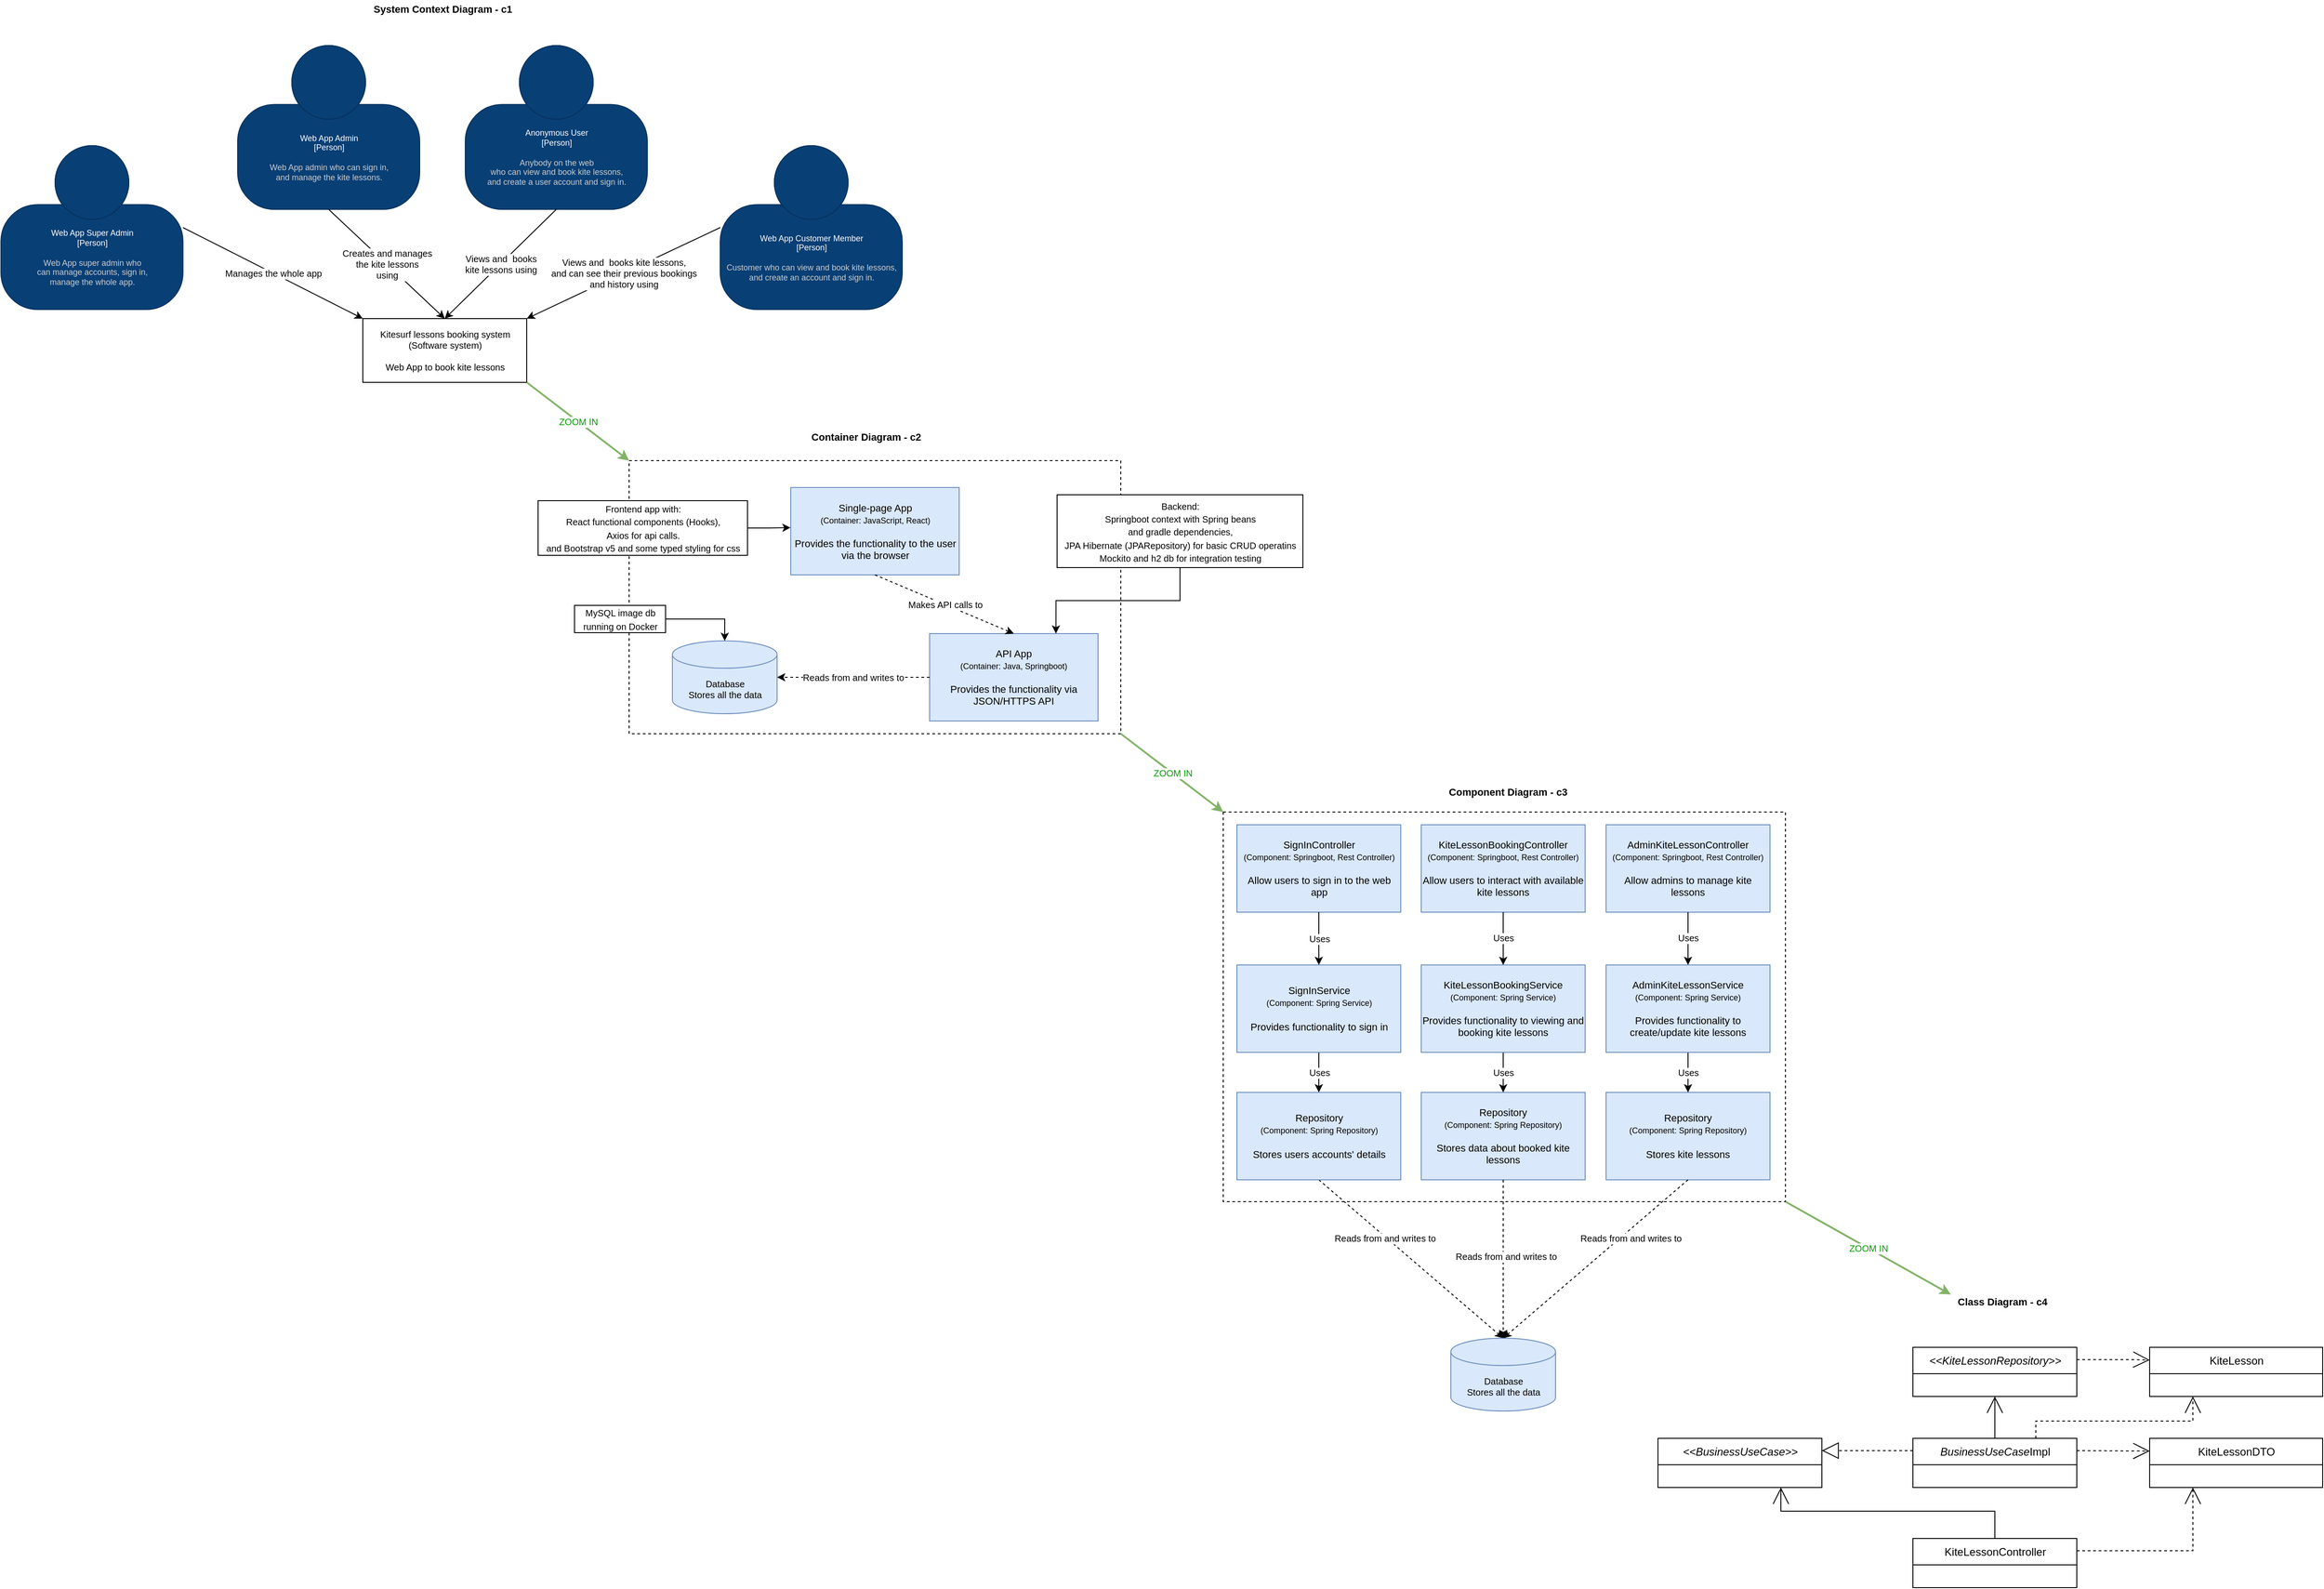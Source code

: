 <mxfile version="17.4.2" type="device"><diagram id="2f404044-711c-603c-8f00-f6bb4c023d3c" name="Page-1"><mxGraphModel dx="2048" dy="1365" grid="1" gridSize="10" guides="1" tooltips="1" connect="1" arrows="1" fold="1" page="1" pageScale="1" pageWidth="1169" pageHeight="827" background="none" math="0" shadow="0"><root><mxCell id="0"/><mxCell id="1" parent="0"/><mxCell id="pGQLJEvdeF342lXNIS9o-63" value="Kitesurf lessons booking system&lt;br style=&quot;font-size: 10px;&quot;&gt;(Software system)&lt;br style=&quot;font-size: 10px;&quot;&gt;&lt;br style=&quot;font-size: 10px;&quot;&gt;Web App to book kite lessons" style="rounded=0;whiteSpace=wrap;html=1;fontSize=10;" parent="1" vertex="1"><mxGeometry x="207.5" y="180" width="180" height="70" as="geometry"/></mxCell><object placeholders="1" c4Name="Web App Admin" c4Type="Person" c4Description="Web App admin who can sign in,&#10;and manage the kite lessons." label="&lt;font style=&quot;font-size: 9px;&quot;&gt;&lt;span style=&quot;font-size: 9px;&quot;&gt;%c4Name%&lt;/span&gt;&lt;/font&gt;&lt;div style=&quot;font-size: 9px;&quot;&gt;[%c4Type%]&lt;/div&gt;&lt;br style=&quot;font-size: 9px;&quot;&gt;&lt;div style=&quot;font-size: 9px;&quot;&gt;&lt;font style=&quot;font-size: 9px;&quot;&gt;&lt;font color=&quot;#cccccc&quot; style=&quot;font-size: 9px;&quot;&gt;%c4Description%&lt;/font&gt;&lt;/font&gt;&lt;/div&gt;" id="pGQLJEvdeF342lXNIS9o-64"><mxCell style="html=1;fontSize=9;dashed=0;whitespace=wrap;fillColor=#083F75;strokeColor=#06315C;fontColor=#ffffff;shape=mxgraph.c4.person2;align=center;metaEdit=1;points=[[0.5,0,0],[1,0.5,0],[1,0.75,0],[0.75,1,0],[0.5,1,0],[0.25,1,0],[0,0.75,0],[0,0.5,0]];resizable=0;fontStyle=0" parent="1" vertex="1"><mxGeometry x="70" y="-120" width="200" height="180" as="geometry"/></mxCell></object><mxCell id="pGQLJEvdeF342lXNIS9o-65" value="" style="endArrow=classic;html=1;rounded=0;fontSize=11;exitX=0.5;exitY=1;exitDx=0;exitDy=0;exitPerimeter=0;entryX=0.5;entryY=0;entryDx=0;entryDy=0;" parent="1" source="pGQLJEvdeF342lXNIS9o-64" target="pGQLJEvdeF342lXNIS9o-63" edge="1"><mxGeometry relative="1" as="geometry"><mxPoint x="62.5" y="140" as="sourcePoint"/><mxPoint x="162.5" y="140" as="targetPoint"/></mxGeometry></mxCell><mxCell id="pGQLJEvdeF342lXNIS9o-66" value="Creates and manages&lt;br style=&quot;font-size: 10px&quot;&gt;the kite lessons&lt;br style=&quot;font-size: 10px&quot;&gt;using" style="edgeLabel;resizable=0;html=1;align=center;verticalAlign=middle;fontSize=10;" parent="pGQLJEvdeF342lXNIS9o-65" connectable="0" vertex="1"><mxGeometry relative="1" as="geometry"/></mxCell><mxCell id="pGQLJEvdeF342lXNIS9o-70" value="System Context Diagram - c1" style="text;html=1;align=center;verticalAlign=middle;resizable=0;points=[];autosize=1;strokeColor=none;fillColor=none;fontSize=11;fontStyle=1" parent="1" vertex="1"><mxGeometry x="210" y="-170" width="170" height="20" as="geometry"/></mxCell><object placeholders="1" c4Name="Anonymous User" c4Type="Person" c4Description="Anybody on the web&#10;who can view and book kite lessons,&#10;and create a user account and sign in." label="&lt;font style=&quot;font-size: 9px;&quot;&gt;&lt;span style=&quot;font-size: 9px;&quot;&gt;%c4Name%&lt;/span&gt;&lt;/font&gt;&lt;div style=&quot;font-size: 9px;&quot;&gt;[%c4Type%]&lt;/div&gt;&lt;br style=&quot;font-size: 9px;&quot;&gt;&lt;div style=&quot;font-size: 9px;&quot;&gt;&lt;font style=&quot;font-size: 9px;&quot;&gt;&lt;font color=&quot;#cccccc&quot; style=&quot;font-size: 9px;&quot;&gt;%c4Description%&lt;/font&gt;&lt;/font&gt;&lt;/div&gt;" id="pGQLJEvdeF342lXNIS9o-71"><mxCell style="html=1;fontSize=9;dashed=0;whitespace=wrap;fillColor=#083F75;strokeColor=#06315C;fontColor=#ffffff;shape=mxgraph.c4.person2;align=center;metaEdit=1;points=[[0.5,0,0],[1,0.5,0],[1,0.75,0],[0.75,1,0],[0.5,1,0],[0.25,1,0],[0,0.75,0],[0,0.5,0]];resizable=0;fontStyle=0" parent="1" vertex="1"><mxGeometry x="320" y="-120" width="200" height="180" as="geometry"/></mxCell></object><mxCell id="pGQLJEvdeF342lXNIS9o-73" value="" style="endArrow=classic;html=1;rounded=0;fontSize=11;exitX=0.5;exitY=1;exitDx=0;exitDy=0;exitPerimeter=0;entryX=0.5;entryY=0;entryDx=0;entryDy=0;" parent="1" source="pGQLJEvdeF342lXNIS9o-71" target="pGQLJEvdeF342lXNIS9o-63" edge="1"><mxGeometry relative="1" as="geometry"><mxPoint x="507.5" y="120.0" as="sourcePoint"/><mxPoint x="665.0" y="204.0" as="targetPoint"/></mxGeometry></mxCell><mxCell id="pGQLJEvdeF342lXNIS9o-74" value="Views and&amp;nbsp; books&lt;br&gt;kite lessons using" style="edgeLabel;resizable=0;html=1;align=center;verticalAlign=middle;fontSize=10;" parent="pGQLJEvdeF342lXNIS9o-73" connectable="0" vertex="1"><mxGeometry relative="1" as="geometry"/></mxCell><mxCell id="pGQLJEvdeF342lXNIS9o-75" value="Container Diagram - c2" style="text;html=1;align=center;verticalAlign=middle;resizable=0;points=[];autosize=1;strokeColor=none;fillColor=none;fontSize=11;fontStyle=1" parent="1" vertex="1"><mxGeometry x="690" y="300" width="140" height="20" as="geometry"/></mxCell><mxCell id="pGQLJEvdeF342lXNIS9o-78" value="" style="rounded=0;whiteSpace=wrap;html=1;fontSize=11;strokeColor=default;dashed=1;" parent="1" vertex="1"><mxGeometry x="500" y="336" width="540" height="300" as="geometry"/></mxCell><mxCell id="pGQLJEvdeF342lXNIS9o-80" value="Single-page App&lt;br&gt;&lt;font style=&quot;font-size: 9px&quot;&gt;(Container: JavaScript, React)&lt;br&gt;&lt;/font&gt;&lt;br&gt;Provides the functionality to the user via the browser" style="rounded=0;whiteSpace=wrap;html=1;fontSize=11;strokeColor=#6c8ebf;fillColor=#dae8fc;" parent="1" vertex="1"><mxGeometry x="677.5" y="365.5" width="185" height="96" as="geometry"/></mxCell><mxCell id="pGQLJEvdeF342lXNIS9o-83" value="API App&lt;br&gt;&lt;font style=&quot;font-size: 9px&quot;&gt;(Container: Java, Springboot)&lt;br&gt;&lt;/font&gt;&lt;br&gt;Provides the functionality via JSON/HTTPS API" style="rounded=0;whiteSpace=wrap;html=1;fontSize=11;strokeColor=#6c8ebf;fillColor=#dae8fc;" parent="1" vertex="1"><mxGeometry x="830" y="526" width="185" height="96" as="geometry"/></mxCell><mxCell id="pGQLJEvdeF342lXNIS9o-84" value="" style="endArrow=classic;html=1;rounded=0;fontSize=11;exitX=0.5;exitY=1;exitDx=0;exitDy=0;entryX=0.5;entryY=0;entryDx=0;entryDy=0;dashed=1;" parent="1" source="pGQLJEvdeF342lXNIS9o-80" target="pGQLJEvdeF342lXNIS9o-83" edge="1"><mxGeometry relative="1" as="geometry"><mxPoint x="892.5" y="112.0" as="sourcePoint"/><mxPoint x="735.0" y="196.0" as="targetPoint"/></mxGeometry></mxCell><mxCell id="pGQLJEvdeF342lXNIS9o-85" value="Makes API calls to" style="edgeLabel;resizable=0;html=1;align=center;verticalAlign=middle;fontSize=10;" parent="pGQLJEvdeF342lXNIS9o-84" connectable="0" vertex="1"><mxGeometry relative="1" as="geometry"/></mxCell><mxCell id="pGQLJEvdeF342lXNIS9o-86" value="" style="endArrow=classic;html=1;rounded=0;fontSize=11;entryX=1;entryY=0.5;entryDx=0;entryDy=0;dashed=1;entryPerimeter=0;exitX=0;exitY=0.5;exitDx=0;exitDy=0;" parent="1" source="pGQLJEvdeF342lXNIS9o-83" target="pGQLJEvdeF342lXNIS9o-67" edge="1"><mxGeometry relative="1" as="geometry"><mxPoint x="670" y="600" as="sourcePoint"/><mxPoint x="867.5" y="410" as="targetPoint"/></mxGeometry></mxCell><mxCell id="pGQLJEvdeF342lXNIS9o-87" value="Reads from and writes to" style="edgeLabel;resizable=0;html=1;align=center;verticalAlign=middle;fontSize=10;" parent="pGQLJEvdeF342lXNIS9o-86" connectable="0" vertex="1"><mxGeometry relative="1" as="geometry"/></mxCell><mxCell id="pGQLJEvdeF342lXNIS9o-88" value="" style="endArrow=classic;html=1;rounded=0;fontSize=11;exitX=1;exitY=1;exitDx=0;exitDy=0;entryX=0;entryY=0;entryDx=0;entryDy=0;fillColor=#d5e8d4;strokeColor=#82b366;strokeWidth=2;" parent="1" source="pGQLJEvdeF342lXNIS9o-63" target="pGQLJEvdeF342lXNIS9o-78" edge="1"><mxGeometry relative="1" as="geometry"><mxPoint x="992.5" y="320.0" as="sourcePoint"/><mxPoint x="992.5" y="400" as="targetPoint"/></mxGeometry></mxCell><mxCell id="pGQLJEvdeF342lXNIS9o-89" value="&lt;font color=&quot;#009900&quot;&gt;ZOOM IN&lt;/font&gt;" style="edgeLabel;resizable=0;html=1;align=center;verticalAlign=middle;fontSize=10;" parent="pGQLJEvdeF342lXNIS9o-88" connectable="0" vertex="1"><mxGeometry relative="1" as="geometry"/></mxCell><mxCell id="pGQLJEvdeF342lXNIS9o-67" value="Database&lt;br&gt;Stores all the data" style="shape=cylinder3;whiteSpace=wrap;html=1;boundedLbl=1;backgroundOutline=1;size=15;fontSize=10;fillColor=#dae8fc;strokeColor=#6c8ebf;" parent="1" vertex="1"><mxGeometry x="547.5" y="534" width="115" height="80" as="geometry"/></mxCell><mxCell id="pGQLJEvdeF342lXNIS9o-90" value="Component Diagram - c3" style="text;html=1;align=center;verticalAlign=middle;resizable=0;points=[];autosize=1;strokeColor=none;fillColor=none;fontSize=11;fontStyle=1" parent="1" vertex="1"><mxGeometry x="1390" y="690" width="150" height="20" as="geometry"/></mxCell><mxCell id="pGQLJEvdeF342lXNIS9o-93" value="" style="rounded=0;whiteSpace=wrap;html=1;fontSize=11;strokeColor=default;dashed=1;" parent="1" vertex="1"><mxGeometry x="1152.5" y="722" width="617.5" height="428" as="geometry"/></mxCell><mxCell id="pGQLJEvdeF342lXNIS9o-94" value="SignInController&lt;br&gt;&lt;font style=&quot;font-size: 9px&quot;&gt;(Component: Springboot, Rest Controller)&lt;br&gt;&lt;/font&gt;&lt;br&gt;Allow users to sign in to the web app" style="rounded=0;whiteSpace=wrap;html=1;fontSize=11;strokeColor=#6c8ebf;fillColor=#dae8fc;" parent="1" vertex="1"><mxGeometry x="1167.5" y="736" width="180" height="96" as="geometry"/></mxCell><mxCell id="pGQLJEvdeF342lXNIS9o-101" value="" style="endArrow=classic;html=1;rounded=0;fontSize=11;entryX=0.5;entryY=0;entryDx=0;entryDy=0;dashed=1;entryPerimeter=0;exitX=0.5;exitY=1;exitDx=0;exitDy=0;" parent="1" source="pGQLJEvdeF342lXNIS9o-106" target="pGQLJEvdeF342lXNIS9o-105" edge="1"><mxGeometry relative="1" as="geometry"><mxPoint x="1322.5" y="986" as="sourcePoint"/><mxPoint x="1520" y="796" as="targetPoint"/></mxGeometry></mxCell><mxCell id="pGQLJEvdeF342lXNIS9o-102" value="Reads from and writes to" style="edgeLabel;resizable=0;html=1;align=center;verticalAlign=middle;fontSize=10;" parent="pGQLJEvdeF342lXNIS9o-101" connectable="0" vertex="1"><mxGeometry relative="1" as="geometry"><mxPoint x="-29" y="-23" as="offset"/></mxGeometry></mxCell><mxCell id="pGQLJEvdeF342lXNIS9o-103" value="" style="endArrow=classic;html=1;rounded=0;fontSize=11;entryX=0;entryY=0;entryDx=0;entryDy=0;fillColor=#d5e8d4;strokeColor=#82b366;strokeWidth=2;exitX=1;exitY=1;exitDx=0;exitDy=0;" parent="1" source="pGQLJEvdeF342lXNIS9o-78" target="pGQLJEvdeF342lXNIS9o-93" edge="1"><mxGeometry relative="1" as="geometry"><mxPoint x="1070" y="620" as="sourcePoint"/><mxPoint x="1645" y="786" as="targetPoint"/></mxGeometry></mxCell><mxCell id="pGQLJEvdeF342lXNIS9o-104" value="&lt;font color=&quot;#009900&quot;&gt;ZOOM IN&lt;/font&gt;" style="edgeLabel;resizable=0;html=1;align=center;verticalAlign=middle;fontSize=10;" parent="pGQLJEvdeF342lXNIS9o-103" connectable="0" vertex="1"><mxGeometry relative="1" as="geometry"/></mxCell><mxCell id="pGQLJEvdeF342lXNIS9o-105" value="Database&lt;br&gt;Stores all the data" style="shape=cylinder3;whiteSpace=wrap;html=1;boundedLbl=1;backgroundOutline=1;size=15;fontSize=10;fillColor=#dae8fc;strokeColor=#6c8ebf;" parent="1" vertex="1"><mxGeometry x="1402.5" y="1300" width="115" height="80" as="geometry"/></mxCell><mxCell id="pGQLJEvdeF342lXNIS9o-106" value="Repository&lt;br&gt;&lt;font style=&quot;font-size: 9px&quot;&gt;(Component: Spring Repository)&lt;br&gt;&lt;/font&gt;&lt;br&gt;Stores users accounts' details" style="rounded=0;whiteSpace=wrap;html=1;fontSize=11;strokeColor=#6c8ebf;fillColor=#dae8fc;" parent="1" vertex="1"><mxGeometry x="1167.5" y="1030" width="180" height="96" as="geometry"/></mxCell><mxCell id="pGQLJEvdeF342lXNIS9o-108" value="" style="endArrow=classic;html=1;rounded=0;fontSize=11;entryX=0.5;entryY=0;entryDx=0;entryDy=0;exitX=0.5;exitY=1;exitDx=0;exitDy=0;" parent="1" source="pGQLJEvdeF342lXNIS9o-110" target="pGQLJEvdeF342lXNIS9o-106" edge="1"><mxGeometry relative="1" as="geometry"><mxPoint x="1040" y="1080" as="sourcePoint"/><mxPoint x="1492.5" y="794" as="targetPoint"/></mxGeometry></mxCell><mxCell id="pGQLJEvdeF342lXNIS9o-109" value="Uses" style="edgeLabel;resizable=0;html=1;align=center;verticalAlign=middle;fontSize=10;" parent="pGQLJEvdeF342lXNIS9o-108" connectable="0" vertex="1"><mxGeometry relative="1" as="geometry"/></mxCell><mxCell id="pGQLJEvdeF342lXNIS9o-110" value="SignInService&lt;br&gt;&lt;font style=&quot;font-size: 9px&quot;&gt;(Component: Spring Service)&lt;br&gt;&lt;/font&gt;&lt;br&gt;Provides functionality to sign in" style="rounded=0;whiteSpace=wrap;html=1;fontSize=11;strokeColor=#6c8ebf;fillColor=#dae8fc;" parent="1" vertex="1"><mxGeometry x="1167.5" y="890" width="180" height="96" as="geometry"/></mxCell><mxCell id="pGQLJEvdeF342lXNIS9o-111" value="" style="endArrow=classic;html=1;rounded=0;fontSize=11;entryX=0.5;entryY=0;entryDx=0;entryDy=0;exitX=0.5;exitY=1;exitDx=0;exitDy=0;" parent="1" source="pGQLJEvdeF342lXNIS9o-94" target="pGQLJEvdeF342lXNIS9o-110" edge="1"><mxGeometry relative="1" as="geometry"><mxPoint x="1267.5" y="1036" as="sourcePoint"/><mxPoint x="1269" y="1154" as="targetPoint"/></mxGeometry></mxCell><mxCell id="pGQLJEvdeF342lXNIS9o-112" value="Uses" style="edgeLabel;resizable=0;html=1;align=center;verticalAlign=middle;fontSize=10;" parent="pGQLJEvdeF342lXNIS9o-111" connectable="0" vertex="1"><mxGeometry relative="1" as="geometry"/></mxCell><mxCell id="pGQLJEvdeF342lXNIS9o-113" value="KiteLessonBookingController&lt;br&gt;&lt;font style=&quot;font-size: 9px&quot;&gt;(Component: Springboot, Rest Controller)&lt;br&gt;&lt;/font&gt;&lt;br&gt;Allow users to interact with available kite lessons" style="rounded=0;whiteSpace=wrap;html=1;fontSize=11;strokeColor=#6c8ebf;fillColor=#dae8fc;" parent="1" vertex="1"><mxGeometry x="1370" y="736" width="180" height="96" as="geometry"/></mxCell><mxCell id="pGQLJEvdeF342lXNIS9o-114" value="Repository&lt;br&gt;&lt;font style=&quot;font-size: 9px&quot;&gt;(Component: Spring Repository)&lt;br&gt;&lt;/font&gt;&lt;br&gt;Stores data about booked kite lessons" style="rounded=0;whiteSpace=wrap;html=1;fontSize=11;strokeColor=#6c8ebf;fillColor=#dae8fc;" parent="1" vertex="1"><mxGeometry x="1370" y="1030" width="180" height="96" as="geometry"/></mxCell><mxCell id="pGQLJEvdeF342lXNIS9o-115" value="" style="endArrow=classic;html=1;rounded=0;fontSize=11;entryX=0.5;entryY=0;entryDx=0;entryDy=0;exitX=0.5;exitY=1;exitDx=0;exitDy=0;" parent="1" source="pGQLJEvdeF342lXNIS9o-117" target="pGQLJEvdeF342lXNIS9o-114" edge="1"><mxGeometry relative="1" as="geometry"><mxPoint x="1242.5" y="1080" as="sourcePoint"/><mxPoint x="1695" y="794" as="targetPoint"/></mxGeometry></mxCell><mxCell id="pGQLJEvdeF342lXNIS9o-116" value="Uses" style="edgeLabel;resizable=0;html=1;align=center;verticalAlign=middle;fontSize=10;" parent="pGQLJEvdeF342lXNIS9o-115" connectable="0" vertex="1"><mxGeometry relative="1" as="geometry"/></mxCell><mxCell id="pGQLJEvdeF342lXNIS9o-117" value="KiteLessonBookingService&lt;br&gt;&lt;font style=&quot;font-size: 9px&quot;&gt;(Component: Spring Service)&lt;br&gt;&lt;/font&gt;&lt;br&gt;Provides functionality to viewing and booking kite lessons" style="rounded=0;whiteSpace=wrap;html=1;fontSize=11;strokeColor=#6c8ebf;fillColor=#dae8fc;" parent="1" vertex="1"><mxGeometry x="1370" y="890" width="180" height="96" as="geometry"/></mxCell><mxCell id="pGQLJEvdeF342lXNIS9o-118" value="" style="endArrow=classic;html=1;rounded=0;fontSize=11;entryX=0.5;entryY=0;entryDx=0;entryDy=0;exitX=0.5;exitY=1;exitDx=0;exitDy=0;" parent="1" source="pGQLJEvdeF342lXNIS9o-113" target="pGQLJEvdeF342lXNIS9o-117" edge="1"><mxGeometry relative="1" as="geometry"><mxPoint x="1470" y="1036" as="sourcePoint"/><mxPoint x="1471.5" y="1154" as="targetPoint"/></mxGeometry></mxCell><mxCell id="pGQLJEvdeF342lXNIS9o-119" value="Uses" style="edgeLabel;resizable=0;html=1;align=center;verticalAlign=middle;fontSize=10;" parent="pGQLJEvdeF342lXNIS9o-118" connectable="0" vertex="1"><mxGeometry relative="1" as="geometry"><mxPoint y="-1" as="offset"/></mxGeometry></mxCell><mxCell id="pGQLJEvdeF342lXNIS9o-120" value="" style="endArrow=classic;html=1;rounded=0;fontSize=11;entryX=0.5;entryY=0;entryDx=0;entryDy=0;dashed=1;entryPerimeter=0;exitX=0.5;exitY=1;exitDx=0;exitDy=0;" parent="1" source="pGQLJEvdeF342lXNIS9o-114" target="pGQLJEvdeF342lXNIS9o-105" edge="1"><mxGeometry relative="1" as="geometry"><mxPoint x="1267.5" y="1136" as="sourcePoint"/><mxPoint x="1416.5" y="1350" as="targetPoint"/></mxGeometry></mxCell><mxCell id="pGQLJEvdeF342lXNIS9o-121" value="Reads from and writes to" style="edgeLabel;resizable=0;html=1;align=center;verticalAlign=middle;fontSize=10;" parent="pGQLJEvdeF342lXNIS9o-120" connectable="0" vertex="1"><mxGeometry relative="1" as="geometry"><mxPoint x="3" y="-3" as="offset"/></mxGeometry></mxCell><mxCell id="pGQLJEvdeF342lXNIS9o-122" value="AdminKiteLessonController&lt;br&gt;&lt;font style=&quot;font-size: 9px&quot;&gt;(Component: Springboot, Rest Controller)&lt;br&gt;&lt;/font&gt;&lt;br&gt;Allow admins to manage kite lessons" style="rounded=0;whiteSpace=wrap;html=1;fontSize=11;strokeColor=#6c8ebf;fillColor=#dae8fc;" parent="1" vertex="1"><mxGeometry x="1573" y="736" width="180" height="96" as="geometry"/></mxCell><mxCell id="pGQLJEvdeF342lXNIS9o-123" value="Repository&lt;br&gt;&lt;font style=&quot;font-size: 9px&quot;&gt;(Component: Spring Repository)&lt;br&gt;&lt;/font&gt;&lt;br&gt;Stores kite lessons" style="rounded=0;whiteSpace=wrap;html=1;fontSize=11;strokeColor=#6c8ebf;fillColor=#dae8fc;" parent="1" vertex="1"><mxGeometry x="1573" y="1030" width="180" height="96" as="geometry"/></mxCell><mxCell id="pGQLJEvdeF342lXNIS9o-124" value="" style="endArrow=classic;html=1;rounded=0;fontSize=11;entryX=0.5;entryY=0;entryDx=0;entryDy=0;exitX=0.5;exitY=1;exitDx=0;exitDy=0;" parent="1" source="pGQLJEvdeF342lXNIS9o-126" target="pGQLJEvdeF342lXNIS9o-123" edge="1"><mxGeometry relative="1" as="geometry"><mxPoint x="1445.5" y="1080" as="sourcePoint"/><mxPoint x="1898" y="794" as="targetPoint"/></mxGeometry></mxCell><mxCell id="pGQLJEvdeF342lXNIS9o-125" value="Uses" style="edgeLabel;resizable=0;html=1;align=center;verticalAlign=middle;fontSize=10;" parent="pGQLJEvdeF342lXNIS9o-124" connectable="0" vertex="1"><mxGeometry relative="1" as="geometry"/></mxCell><mxCell id="pGQLJEvdeF342lXNIS9o-126" value="AdminKiteLessonService&lt;br&gt;&lt;font style=&quot;font-size: 9px&quot;&gt;(Component: Spring Service)&lt;br&gt;&lt;/font&gt;&lt;br&gt;Provides functionality to create/update kite lessons" style="rounded=0;whiteSpace=wrap;html=1;fontSize=11;strokeColor=#6c8ebf;fillColor=#dae8fc;" parent="1" vertex="1"><mxGeometry x="1573" y="890" width="180" height="96" as="geometry"/></mxCell><mxCell id="pGQLJEvdeF342lXNIS9o-127" value="" style="endArrow=classic;html=1;rounded=0;fontSize=11;entryX=0.5;entryY=0;entryDx=0;entryDy=0;exitX=0.5;exitY=1;exitDx=0;exitDy=0;" parent="1" source="pGQLJEvdeF342lXNIS9o-122" target="pGQLJEvdeF342lXNIS9o-126" edge="1"><mxGeometry relative="1" as="geometry"><mxPoint x="1673" y="1036" as="sourcePoint"/><mxPoint x="1674.5" y="1154" as="targetPoint"/></mxGeometry></mxCell><mxCell id="pGQLJEvdeF342lXNIS9o-128" value="Uses" style="edgeLabel;resizable=0;html=1;align=center;verticalAlign=middle;fontSize=10;" parent="pGQLJEvdeF342lXNIS9o-127" connectable="0" vertex="1"><mxGeometry relative="1" as="geometry"><mxPoint y="-1" as="offset"/></mxGeometry></mxCell><mxCell id="pGQLJEvdeF342lXNIS9o-129" value="" style="endArrow=classic;html=1;rounded=0;fontSize=11;entryX=0.5;entryY=0;entryDx=0;entryDy=0;dashed=1;entryPerimeter=0;exitX=0.5;exitY=1;exitDx=0;exitDy=0;" parent="1" source="pGQLJEvdeF342lXNIS9o-123" target="pGQLJEvdeF342lXNIS9o-105" edge="1"><mxGeometry relative="1" as="geometry"><mxPoint x="1470" y="1136" as="sourcePoint"/><mxPoint x="1416.5" y="1350" as="targetPoint"/></mxGeometry></mxCell><mxCell id="pGQLJEvdeF342lXNIS9o-130" value="Reads from and writes to" style="edgeLabel;resizable=0;html=1;align=center;verticalAlign=middle;fontSize=10;" parent="pGQLJEvdeF342lXNIS9o-129" connectable="0" vertex="1"><mxGeometry relative="1" as="geometry"><mxPoint x="38" y="-23" as="offset"/></mxGeometry></mxCell><object placeholders="1" c4Name="Web App Customer Member" c4Type="Person" c4Description="Customer who can view and book kite lessons,&#10;and create an account and sign in." label="&lt;font style=&quot;font-size: 9px;&quot;&gt;&lt;span style=&quot;font-size: 9px;&quot;&gt;%c4Name%&lt;/span&gt;&lt;/font&gt;&lt;div style=&quot;font-size: 9px;&quot;&gt;[%c4Type%]&lt;/div&gt;&lt;br style=&quot;font-size: 9px;&quot;&gt;&lt;div style=&quot;font-size: 9px;&quot;&gt;&lt;font style=&quot;font-size: 9px;&quot;&gt;&lt;font color=&quot;#cccccc&quot; style=&quot;font-size: 9px;&quot;&gt;%c4Description%&lt;/font&gt;&lt;/font&gt;&lt;/div&gt;" id="u6CB_3dZXFkkajrOWKwu-2"><mxCell style="html=1;fontSize=9;dashed=0;whitespace=wrap;fillColor=#083F75;strokeColor=#06315C;fontColor=#ffffff;shape=mxgraph.c4.person2;align=center;metaEdit=1;points=[[0.5,0,0],[1,0.5,0],[1,0.75,0],[0.75,1,0],[0.5,1,0],[0.25,1,0],[0,0.75,0],[0,0.5,0]];resizable=0;fontStyle=0" parent="1" vertex="1"><mxGeometry x="600" y="-10" width="200" height="180" as="geometry"/></mxCell></object><mxCell id="u6CB_3dZXFkkajrOWKwu-3" value="" style="endArrow=classic;html=1;rounded=0;fontSize=11;exitX=0;exitY=0.5;exitDx=0;exitDy=0;exitPerimeter=0;entryX=1;entryY=0;entryDx=0;entryDy=0;" parent="1" source="u6CB_3dZXFkkajrOWKwu-2" target="pGQLJEvdeF342lXNIS9o-63" edge="1"><mxGeometry relative="1" as="geometry"><mxPoint x="572.5" y="100.0" as="sourcePoint"/><mxPoint x="450" y="220.0" as="targetPoint"/></mxGeometry></mxCell><mxCell id="u6CB_3dZXFkkajrOWKwu-4" value="Views and&amp;nbsp; books kite lessons,&lt;br&gt;and can see their previous bookings&lt;br&gt;and history using" style="edgeLabel;resizable=0;html=1;align=center;verticalAlign=middle;fontSize=10;" parent="u6CB_3dZXFkkajrOWKwu-3" connectable="0" vertex="1"><mxGeometry relative="1" as="geometry"/></mxCell><object placeholders="1" c4Name="Web App Super Admin" c4Type="Person" c4Description="Web App super admin who&#10;can manage accounts, sign in,&#10;manage the whole app." label="&lt;font style=&quot;font-size: 9px;&quot;&gt;&lt;span style=&quot;font-size: 9px;&quot;&gt;%c4Name%&lt;/span&gt;&lt;/font&gt;&lt;div style=&quot;font-size: 9px;&quot;&gt;[%c4Type%]&lt;/div&gt;&lt;br style=&quot;font-size: 9px;&quot;&gt;&lt;div style=&quot;font-size: 9px;&quot;&gt;&lt;font style=&quot;font-size: 9px;&quot;&gt;&lt;font color=&quot;#cccccc&quot; style=&quot;font-size: 9px;&quot;&gt;%c4Description%&lt;/font&gt;&lt;/font&gt;&lt;/div&gt;" id="u6CB_3dZXFkkajrOWKwu-5"><mxCell style="html=1;fontSize=9;dashed=0;whitespace=wrap;fillColor=#083F75;strokeColor=#06315C;fontColor=#ffffff;shape=mxgraph.c4.person2;align=center;metaEdit=1;points=[[0.5,0,0],[1,0.5,0],[1,0.75,0],[0.75,1,0],[0.5,1,0],[0.25,1,0],[0,0.75,0],[0,0.5,0]];resizable=0;fontStyle=0" parent="1" vertex="1"><mxGeometry x="-190" y="-10" width="200" height="180" as="geometry"/></mxCell></object><mxCell id="u6CB_3dZXFkkajrOWKwu-7" value="" style="endArrow=classic;html=1;rounded=0;fontSize=11;exitX=1;exitY=0.5;exitDx=0;exitDy=0;exitPerimeter=0;entryX=0;entryY=0;entryDx=0;entryDy=0;" parent="1" source="u6CB_3dZXFkkajrOWKwu-5" target="pGQLJEvdeF342lXNIS9o-63" edge="1"><mxGeometry relative="1" as="geometry"><mxPoint x="620" y="70.0" as="sourcePoint"/><mxPoint x="160" y="260" as="targetPoint"/></mxGeometry></mxCell><mxCell id="u6CB_3dZXFkkajrOWKwu-8" value="Manages the whole app" style="edgeLabel;resizable=0;html=1;align=center;verticalAlign=middle;fontSize=10;" parent="u6CB_3dZXFkkajrOWKwu-7" connectable="0" vertex="1"><mxGeometry relative="1" as="geometry"/></mxCell><mxCell id="u6CB_3dZXFkkajrOWKwu-10" style="edgeStyle=orthogonalEdgeStyle;rounded=0;orthogonalLoop=1;jettySize=auto;html=1;entryX=-0.001;entryY=0.459;entryDx=0;entryDy=0;entryPerimeter=0;fontSize=10;" parent="1" source="u6CB_3dZXFkkajrOWKwu-9" target="pGQLJEvdeF342lXNIS9o-80" edge="1"><mxGeometry relative="1" as="geometry"/></mxCell><mxCell id="u6CB_3dZXFkkajrOWKwu-9" value="&lt;font style=&quot;font-size: 10px&quot;&gt;Frontend app with:&lt;br&gt;React functional components (Hooks),&lt;br&gt;Axios for api calls.&lt;br&gt;and Bootstrap v5 and some typed styling for css&lt;/font&gt;" style="text;html=1;align=center;verticalAlign=middle;resizable=0;points=[];autosize=1;strokeColor=default;fillColor=default;" parent="1" vertex="1"><mxGeometry x="400" y="380" width="230" height="60" as="geometry"/></mxCell><mxCell id="u6CB_3dZXFkkajrOWKwu-14" style="edgeStyle=orthogonalEdgeStyle;rounded=0;orthogonalLoop=1;jettySize=auto;html=1;entryX=0.75;entryY=0;entryDx=0;entryDy=0;fontSize=10;" parent="1" source="u6CB_3dZXFkkajrOWKwu-11" target="pGQLJEvdeF342lXNIS9o-83" edge="1"><mxGeometry relative="1" as="geometry"/></mxCell><mxCell id="u6CB_3dZXFkkajrOWKwu-11" value="&lt;font style=&quot;font-size: 10px&quot;&gt;Backend:&lt;br&gt;Springboot context with Spring beans&lt;br&gt;and gradle dependencies,&lt;br&gt;JPA Hibernate (JPARepository) for basic CRUD operatins&lt;br&gt;Mockito and h2 db for integration testing&lt;/font&gt;" style="text;html=1;align=center;verticalAlign=middle;resizable=0;points=[];autosize=1;strokeColor=default;fillColor=default;" parent="1" vertex="1"><mxGeometry x="970" y="373.5" width="270" height="80" as="geometry"/></mxCell><mxCell id="u6CB_3dZXFkkajrOWKwu-13" style="edgeStyle=orthogonalEdgeStyle;rounded=0;orthogonalLoop=1;jettySize=auto;html=1;fontSize=10;" parent="1" source="u6CB_3dZXFkkajrOWKwu-12" target="pGQLJEvdeF342lXNIS9o-67" edge="1"><mxGeometry relative="1" as="geometry"/></mxCell><mxCell id="u6CB_3dZXFkkajrOWKwu-12" value="&lt;span style=&quot;font-size: 10px&quot;&gt;MySQL image db&lt;br&gt;running on Docker&lt;/span&gt;" style="text;html=1;align=center;verticalAlign=middle;resizable=0;points=[];autosize=1;strokeColor=default;fillColor=default;" parent="1" vertex="1"><mxGeometry x="440" y="495" width="100" height="30" as="geometry"/></mxCell><mxCell id="u6CB_3dZXFkkajrOWKwu-15" value="&lt;span style=&quot;font-weight: normal&quot;&gt;&lt;i&gt;&amp;lt;&amp;lt;KiteLessonRepository&amp;gt;&amp;gt;&lt;/i&gt;&lt;/span&gt;" style="swimlane;fontStyle=1;align=center;verticalAlign=middle;childLayout=stackLayout;horizontal=1;startSize=29;horizontalStack=0;resizeParent=1;resizeParentMax=0;resizeLast=0;collapsible=0;marginBottom=0;html=1;" parent="1" vertex="1"><mxGeometry x="1910" y="1310" width="180" height="54" as="geometry"/></mxCell><mxCell id="u6CB_3dZXFkkajrOWKwu-16" value="&lt;span style=&quot;font-weight: normal&quot;&gt;&lt;i&gt;&amp;lt;&amp;lt;BusinessUseCase&amp;gt;&amp;gt;&lt;/i&gt;&lt;br&gt;&lt;/span&gt;" style="swimlane;fontStyle=1;align=center;verticalAlign=middle;childLayout=stackLayout;horizontal=1;startSize=29;horizontalStack=0;resizeParent=1;resizeParentMax=0;resizeLast=0;collapsible=0;marginBottom=0;html=1;" parent="1" vertex="1"><mxGeometry x="1630" y="1410" width="180" height="54" as="geometry"/></mxCell><mxCell id="u6CB_3dZXFkkajrOWKwu-17" value="&lt;i style=&quot;font-weight: 400&quot;&gt;BusinessUseCase&lt;/i&gt;&lt;span style=&quot;font-weight: normal&quot;&gt;Impl&lt;br&gt;&lt;/span&gt;" style="swimlane;fontStyle=1;align=center;verticalAlign=middle;childLayout=stackLayout;horizontal=1;startSize=29;horizontalStack=0;resizeParent=1;resizeParentMax=0;resizeLast=0;collapsible=0;marginBottom=0;html=1;" parent="1" vertex="1"><mxGeometry x="1910" y="1410" width="180" height="54" as="geometry"/></mxCell><mxCell id="u6CB_3dZXFkkajrOWKwu-18" value="&lt;span style=&quot;font-weight: normal&quot;&gt;KiteLessonController&lt;br&gt;&lt;/span&gt;" style="swimlane;fontStyle=1;align=center;verticalAlign=middle;childLayout=stackLayout;horizontal=1;startSize=29;horizontalStack=0;resizeParent=1;resizeParentMax=0;resizeLast=0;collapsible=0;marginBottom=0;html=1;" parent="1" vertex="1"><mxGeometry x="1910" y="1520" width="180" height="54" as="geometry"/></mxCell><mxCell id="u6CB_3dZXFkkajrOWKwu-19" value="&lt;span style=&quot;font-weight: normal&quot;&gt;KiteLesson&lt;br&gt;&lt;/span&gt;" style="swimlane;fontStyle=1;align=center;verticalAlign=middle;childLayout=stackLayout;horizontal=1;startSize=29;horizontalStack=0;resizeParent=1;resizeParentMax=0;resizeLast=0;collapsible=0;marginBottom=0;html=1;" parent="1" vertex="1"><mxGeometry x="2170" y="1310" width="190" height="54" as="geometry"/></mxCell><mxCell id="u6CB_3dZXFkkajrOWKwu-20" style="edgeStyle=orthogonalEdgeStyle;rounded=0;html=1;labelBackgroundColor=none;startArrow=none;startFill=0;startSize=8;endArrow=open;endFill=0;endSize=16;fontFamily=Verdana;fontSize=12;entryX=0.5;entryY=1;entryDx=0;entryDy=0;" parent="1" source="u6CB_3dZXFkkajrOWKwu-17" edge="1"><mxGeometry relative="1" as="geometry"><Array as="points"/><mxPoint x="2515" y="1426" as="sourcePoint"/><mxPoint x="2000" y="1364" as="targetPoint"/></mxGeometry></mxCell><mxCell id="u6CB_3dZXFkkajrOWKwu-21" style="edgeStyle=orthogonalEdgeStyle;rounded=0;html=1;labelBackgroundColor=none;startArrow=none;startFill=0;startSize=8;endArrow=open;endFill=0;endSize=16;fontFamily=Verdana;fontSize=12;exitX=1;exitY=0.25;exitDx=0;exitDy=0;dashed=1;" parent="1" source="u6CB_3dZXFkkajrOWKwu-17" edge="1"><mxGeometry relative="1" as="geometry"><Array as="points"><mxPoint x="2090" y="1424"/><mxPoint x="2090" y="1424"/></Array><mxPoint x="2140" y="1380" as="sourcePoint"/><mxPoint x="2170" y="1424" as="targetPoint"/></mxGeometry></mxCell><mxCell id="u6CB_3dZXFkkajrOWKwu-22" style="edgeStyle=orthogonalEdgeStyle;rounded=0;html=1;labelBackgroundColor=none;startArrow=none;startFill=0;startSize=8;endArrow=open;endFill=0;endSize=16;fontFamily=Verdana;fontSize=12;exitX=1;exitY=0.25;exitDx=0;exitDy=0;entryX=0.25;entryY=1;entryDx=0;entryDy=0;dashed=1;" parent="1" source="u6CB_3dZXFkkajrOWKwu-18" target="u6CB_3dZXFkkajrOWKwu-29" edge="1"><mxGeometry relative="1" as="geometry"><Array as="points"/><mxPoint x="2380" y="1620" as="sourcePoint"/><mxPoint x="2260" y="1544" as="targetPoint"/></mxGeometry></mxCell><mxCell id="u6CB_3dZXFkkajrOWKwu-23" style="edgeStyle=orthogonalEdgeStyle;rounded=0;html=1;labelBackgroundColor=none;startArrow=none;startFill=0;startSize=8;endArrow=open;endFill=0;endSize=16;fontFamily=Verdana;fontSize=12;exitX=0.5;exitY=0;exitDx=0;exitDy=0;entryX=0.75;entryY=1;entryDx=0;entryDy=0;" parent="1" source="u6CB_3dZXFkkajrOWKwu-18" target="u6CB_3dZXFkkajrOWKwu-16" edge="1"><mxGeometry relative="1" as="geometry"><Array as="points"><mxPoint x="2000" y="1490"/><mxPoint x="1765" y="1490"/></Array><mxPoint x="2140" y="1564.5" as="sourcePoint"/><mxPoint x="1730" y="1490" as="targetPoint"/></mxGeometry></mxCell><mxCell id="u6CB_3dZXFkkajrOWKwu-24" style="edgeStyle=orthogonalEdgeStyle;rounded=0;html=1;dashed=1;labelBackgroundColor=none;startArrow=none;startFill=0;startSize=8;endArrow=block;endFill=0;endSize=16;fontFamily=Verdana;fontSize=12;entryX=1;entryY=0.25;entryDx=0;entryDy=0;exitX=0;exitY=0.25;exitDx=0;exitDy=0;" parent="1" source="u6CB_3dZXFkkajrOWKwu-17" target="u6CB_3dZXFkkajrOWKwu-16" edge="1"><mxGeometry relative="1" as="geometry"><mxPoint x="1860" y="1426" as="sourcePoint"/><mxPoint x="1860" y="1380" as="targetPoint"/></mxGeometry></mxCell><mxCell id="u6CB_3dZXFkkajrOWKwu-25" style="edgeStyle=orthogonalEdgeStyle;rounded=0;html=1;labelBackgroundColor=none;startArrow=none;startFill=0;startSize=8;endArrow=open;endFill=0;endSize=16;fontFamily=Verdana;fontSize=12;exitX=1;exitY=0.25;exitDx=0;exitDy=0;dashed=1;" parent="1" edge="1"><mxGeometry relative="1" as="geometry"><Array as="points"><mxPoint x="2150" y="1324"/></Array><mxPoint x="2090" y="1323.5" as="sourcePoint"/><mxPoint x="2170" y="1324" as="targetPoint"/></mxGeometry></mxCell><mxCell id="u6CB_3dZXFkkajrOWKwu-29" value="&lt;span style=&quot;font-weight: normal&quot;&gt;KiteLessonDTO&lt;br&gt;&lt;/span&gt;" style="swimlane;fontStyle=1;align=center;verticalAlign=middle;childLayout=stackLayout;horizontal=1;startSize=29;horizontalStack=0;resizeParent=1;resizeParentMax=0;resizeLast=0;collapsible=0;marginBottom=0;html=1;" parent="1" vertex="1"><mxGeometry x="2170" y="1410" width="190" height="54" as="geometry"/></mxCell><mxCell id="u6CB_3dZXFkkajrOWKwu-30" style="edgeStyle=orthogonalEdgeStyle;rounded=0;html=1;labelBackgroundColor=none;startArrow=none;startFill=0;startSize=8;endArrow=open;endFill=0;endSize=16;fontFamily=Verdana;fontSize=12;exitX=0.75;exitY=0;exitDx=0;exitDy=0;entryX=0.25;entryY=1;entryDx=0;entryDy=0;dashed=1;" parent="1" source="u6CB_3dZXFkkajrOWKwu-17" target="u6CB_3dZXFkkajrOWKwu-19" edge="1"><mxGeometry relative="1" as="geometry"><Array as="points"><mxPoint x="2045" y="1391"/><mxPoint x="2218" y="1391"/></Array><mxPoint x="2050" y="1390" as="sourcePoint"/><mxPoint x="2130" y="1390.5" as="targetPoint"/></mxGeometry></mxCell><mxCell id="u6CB_3dZXFkkajrOWKwu-31" value="Class Diagram - c4" style="text;html=1;align=center;verticalAlign=middle;resizable=0;points=[];autosize=1;strokeColor=none;fillColor=none;fontSize=11;fontStyle=1" parent="1" vertex="1"><mxGeometry x="1953" y="1250" width="110" height="20" as="geometry"/></mxCell><mxCell id="u6CB_3dZXFkkajrOWKwu-32" value="" style="endArrow=classic;html=1;rounded=0;fontSize=11;fillColor=#d5e8d4;strokeColor=#82b366;strokeWidth=2;exitX=1;exitY=1;exitDx=0;exitDy=0;entryX=-0.013;entryY=0.099;entryDx=0;entryDy=0;entryPerimeter=0;" parent="1" source="pGQLJEvdeF342lXNIS9o-93" target="u6CB_3dZXFkkajrOWKwu-31" edge="1"><mxGeometry relative="1" as="geometry"><mxPoint x="1790" y="1170" as="sourcePoint"/><mxPoint x="1920" y="1320" as="targetPoint"/></mxGeometry></mxCell><mxCell id="u6CB_3dZXFkkajrOWKwu-33" value="&lt;font color=&quot;#009900&quot;&gt;ZOOM IN&lt;/font&gt;" style="edgeLabel;resizable=0;html=1;align=center;verticalAlign=middle;fontSize=10;" parent="u6CB_3dZXFkkajrOWKwu-32" connectable="0" vertex="1"><mxGeometry relative="1" as="geometry"/></mxCell></root></mxGraphModel></diagram></mxfile>